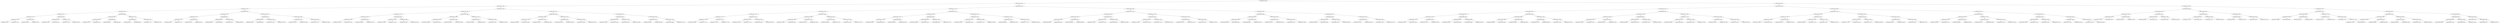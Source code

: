 digraph G{
662778870 [label="Node{data=[5618, 5618]}"]
662778870 -> 517176913
517176913 [label="Node{data=[2168, 2168]}"]
517176913 -> 2082858204
2082858204 [label="Node{data=[1390, 1390]}"]
2082858204 -> 1280681029
1280681029 [label="Node{data=[874, 874]}"]
1280681029 -> 1650794682
1650794682 [label="Node{data=[799, 799]}"]
1650794682 -> 1740761937
1740761937 [label="Node{data=[791, 791]}"]
1740761937 -> 881975409
881975409 [label="Node{data=[787, 787]}"]
881975409 -> 1434918186
1434918186 [label="Node{data=[475, 475]}"]
1434918186 -> 506234832
506234832 [label="Node{data=[474, 474]}"]
1434918186 -> 1994353703
1994353703 [label="Node{data=[781, 781]}"]
881975409 -> 1308002533
1308002533 [label="Node{data=[789, 789]}"]
1308002533 -> 552968764
552968764 [label="Node{data=[788, 788]}"]
1308002533 -> 1511896053
1511896053 [label="Node{data=[790, 790]}"]
1740761937 -> 1471038149
1471038149 [label="Node{data=[795, 795]}"]
1471038149 -> 786844021
786844021 [label="Node{data=[793, 793]}"]
786844021 -> 596634327
596634327 [label="Node{data=[792, 792]}"]
786844021 -> 339371848
339371848 [label="Node{data=[794, 794]}"]
1471038149 -> 824682336
824682336 [label="Node{data=[797, 797]}"]
824682336 -> 764866000
764866000 [label="Node{data=[796, 796]}"]
824682336 -> 1905484775
1905484775 [label="Node{data=[798, 798]}"]
1650794682 -> 919886522
919886522 [label="Node{data=[866, 866]}"]
919886522 -> 985986983
985986983 [label="Node{data=[862, 862]}"]
985986983 -> 547779906
547779906 [label="Node{data=[860, 860]}"]
547779906 -> 1245751018
1245751018 [label="Node{data=[837, 837]}"]
547779906 -> 1582638226
1582638226 [label="Node{data=[861, 861]}"]
985986983 -> 1135712560
1135712560 [label="Node{data=[864, 864]}"]
1135712560 -> 1353640033
1353640033 [label="Node{data=[863, 863]}"]
1135712560 -> 529953640
529953640 [label="Node{data=[865, 865]}"]
919886522 -> 1745921468
1745921468 [label="Node{data=[870, 870]}"]
1745921468 -> 656918935
656918935 [label="Node{data=[868, 868]}"]
656918935 -> 7192818
7192818 [label="Node{data=[867, 867]}"]
656918935 -> 743239332
743239332 [label="Node{data=[869, 869]}"]
1745921468 -> 1100776404
1100776404 [label="Node{data=[872, 872]}"]
1100776404 -> 1492029697
1492029697 [label="Node{data=[871, 871]}"]
1100776404 -> 912957630
912957630 [label="Node{data=[873, 873]}"]
1280681029 -> 2107130137
2107130137 [label="Node{data=[890, 890]}"]
2107130137 -> 1488973661
1488973661 [label="Node{data=[882, 882]}"]
1488973661 -> 1962216402
1962216402 [label="Node{data=[878, 878]}"]
1962216402 -> 393816738
393816738 [label="Node{data=[876, 876]}"]
393816738 -> 676737501
676737501 [label="Node{data=[875, 875]}"]
393816738 -> 263513741
263513741 [label="Node{data=[877, 877]}"]
1962216402 -> 1396950834
1396950834 [label="Node{data=[880, 880]}"]
1396950834 -> 229755842
229755842 [label="Node{data=[879, 879]}"]
1396950834 -> 342936432
342936432 [label="Node{data=[881, 881]}"]
1488973661 -> 1020839933
1020839933 [label="Node{data=[886, 886]}"]
1020839933 -> 1903160579
1903160579 [label="Node{data=[884, 884]}"]
1903160579 -> 1912850231
1912850231 [label="Node{data=[883, 883]}"]
1903160579 -> 1622845772
1622845772 [label="Node{data=[885, 885]}"]
1020839933 -> 447184265
447184265 [label="Node{data=[888, 888]}"]
447184265 -> 338594859
338594859 [label="Node{data=[887, 887]}"]
447184265 -> 2021186534
2021186534 [label="Node{data=[889, 889]}"]
2107130137 -> 1304296812
1304296812 [label="Node{data=[1382, 1382]}"]
1304296812 -> 1826069095
1826069095 [label="Node{data=[894, 894]}"]
1826069095 -> 209198082
209198082 [label="Node{data=[892, 892]}"]
209198082 -> 853627264
853627264 [label="Node{data=[891, 891]}"]
209198082 -> 278240301
278240301 [label="Node{data=[893, 893]}"]
1826069095 -> 1086404858
1086404858 [label="Node{data=[1380, 1380]}"]
1086404858 -> 211133676
211133676 [label="Node{data=[1379, 1379]}"]
1086404858 -> 885033391
885033391 [label="Node{data=[1381, 1381]}"]
1304296812 -> 134750190
134750190 [label="Node{data=[1386, 1386]}"]
134750190 -> 1095233789
1095233789 [label="Node{data=[1384, 1384]}"]
1095233789 -> 1624542973
1624542973 [label="Node{data=[1383, 1383]}"]
1095233789 -> 1357512377
1357512377 [label="Node{data=[1385, 1385]}"]
134750190 -> 408321061
408321061 [label="Node{data=[1388, 1388]}"]
408321061 -> 1726527434
1726527434 [label="Node{data=[1387, 1387]}"]
408321061 -> 579825292
579825292 [label="Node{data=[1389, 1389]}"]
2082858204 -> 1024213074
1024213074 [label="Node{data=[2025, 2025]}"]
1024213074 -> 378582146
378582146 [label="Node{data=[1988, 1988]}"]
378582146 -> 895817597
895817597 [label="Node{data=[1430, 1430]}"]
895817597 -> 1825039443
1825039443 [label="Node{data=[1394, 1394]}"]
1825039443 -> 857093961
857093961 [label="Node{data=[1392, 1392]}"]
857093961 -> 540127501
540127501 [label="Node{data=[1391, 1391]}"]
857093961 -> 1039303817
1039303817 [label="Node{data=[1393, 1393]}"]
1825039443 -> 1849952792
1849952792 [label="Node{data=[1396, 1396]}"]
1849952792 -> 1827325158
1827325158 [label="Node{data=[1395, 1395]}"]
1849952792 -> 1098824111
1098824111 [label="Node{data=[1397, 1397]}"]
895817597 -> 1753332677
1753332677 [label="Node{data=[1984, 1984]}"]
1753332677 -> 643528711
643528711 [label="Node{data=[1440, 1440]}"]
643528711 -> 472663518
472663518 [label="Node{data=[1439, 1439]}"]
643528711 -> 682304565
682304565 [label="Node{data=[1472, 1472]}"]
1753332677 -> 1293024630
1293024630 [label="Node{data=[1986, 1986]}"]
1293024630 -> 813117331
813117331 [label="Node{data=[1985, 1985]}"]
1293024630 -> 1317768950
1317768950 [label="Node{data=[1987, 1987]}"]
378582146 -> 1072726430
1072726430 [label="Node{data=[1996, 1996]}"]
1072726430 -> 2110267739
2110267739 [label="Node{data=[1992, 1992]}"]
2110267739 -> 1959432902
1959432902 [label="Node{data=[1990, 1990]}"]
1959432902 -> 1713659543
1713659543 [label="Node{data=[1989, 1989]}"]
1959432902 -> 1575215036
1575215036 [label="Node{data=[1991, 1991]}"]
2110267739 -> 1629351842
1629351842 [label="Node{data=[1994, 1994]}"]
1629351842 -> 1096883685
1096883685 [label="Node{data=[1993, 1993]}"]
1629351842 -> 99951544
99951544 [label="Node{data=[1995, 1995]}"]
1072726430 -> 1185415813
1185415813 [label="Node{data=[2021, 2021]}"]
1185415813 -> 1212585229
1212585229 [label="Node{data=[1998, 1998]}"]
1212585229 -> 25245653
25245653 [label="Node{data=[1997, 1997]}"]
1212585229 -> 767896766
767896766 [label="Node{data=[2020, 2020]}"]
1185415813 -> 729792425
729792425 [label="Node{data=[2023, 2023]}"]
729792425 -> 1466804534
1466804534 [label="Node{data=[2022, 2022]}"]
729792425 -> 1608127377
1608127377 [label="Node{data=[2024, 2024]}"]
1024213074 -> 1535009800
1535009800 [label="Node{data=[2041, 2041]}"]
1535009800 -> 220863033
220863033 [label="Node{data=[2033, 2033]}"]
220863033 -> 934557363
934557363 [label="Node{data=[2029, 2029]}"]
934557363 -> 947776847
947776847 [label="Node{data=[2027, 2027]}"]
947776847 -> 277577836
277577836 [label="Node{data=[2026, 2026]}"]
947776847 -> 1303227286
1303227286 [label="Node{data=[2028, 2028]}"]
934557363 -> 1530535230
1530535230 [label="Node{data=[2031, 2031]}"]
1530535230 -> 209360003
209360003 [label="Node{data=[2030, 2030]}"]
1530535230 -> 1086258560
1086258560 [label="Node{data=[2032, 2032]}"]
220863033 -> 1626283802
1626283802 [label="Node{data=[2037, 2037]}"]
1626283802 -> 1807171028
1807171028 [label="Node{data=[2035, 2035]}"]
1807171028 -> 867263149
867263149 [label="Node{data=[2034, 2034]}"]
1807171028 -> 72670118
72670118 [label="Node{data=[2036, 2036]}"]
1626283802 -> 484115449
484115449 [label="Node{data=[2039, 2039]}"]
484115449 -> 1313920043
1313920043 [label="Node{data=[2038, 2038]}"]
484115449 -> 1993110342
1993110342 [label="Node{data=[2040, 2040]}"]
1535009800 -> 1424433106
1424433106 [label="Node{data=[2049, 2049]}"]
1424433106 -> 275188348
275188348 [label="Node{data=[2045, 2045]}"]
275188348 -> 1482581463
1482581463 [label="Node{data=[2043, 2043]}"]
1482581463 -> 1293777881
1293777881 [label="Node{data=[2042, 2042]}"]
1482581463 -> 568910887
568910887 [label="Node{data=[2044, 2044]}"]
275188348 -> 158609036
158609036 [label="Node{data=[2047, 2047]}"]
158609036 -> 581927592
581927592 [label="Node{data=[2046, 2046]}"]
158609036 -> 80406167
80406167 [label="Node{data=[2048, 2048]}"]
1424433106 -> 1659237365
1659237365 [label="Node{data=[2089, 2089]}"]
1659237365 -> 1246601579
1246601579 [label="Node{data=[2051, 2051]}"]
1246601579 -> 338284616
338284616 [label="Node{data=[2050, 2050]}"]
1246601579 -> 1199858180
1199858180 [label="Node{data=[2060, 2060]}"]
1659237365 -> 171137882
171137882 [label="Node{data=[2123, 2123]}"]
171137882 -> 760407438
760407438 [label="Node{data=[2096, 2096]}"]
171137882 -> 1998838780
1998838780 [label="Node{data=[2167, 2167]}"]
517176913 -> 324211550
324211550 [label="Node{data=[3421, 3421]}"]
324211550 -> 53113829
53113829 [label="Node{data=[2797, 2797]}"]
53113829 -> 971933851
971933851 [label="Node{data=[2336, 2336]}"]
971933851 -> 1358645345
1358645345 [label="Node{data=[2176, 2176]}"]
1358645345 -> 1538881731
1538881731 [label="Node{data=[2172, 2172]}"]
1538881731 -> 199007498
199007498 [label="Node{data=[2170, 2170]}"]
199007498 -> 1178302138
1178302138 [label="Node{data=[2169, 2169]}"]
199007498 -> 1284085340
1284085340 [label="Node{data=[2171, 2171]}"]
1538881731 -> 1550225518
1550225518 [label="Node{data=[2174, 2174]}"]
1550225518 -> 859660837
859660837 [label="Node{data=[2173, 2173]}"]
1550225518 -> 783174750
783174750 [label="Node{data=[2175, 2175]}"]
1358645345 -> 773129377
773129377 [label="Node{data=[2312, 2312]}"]
773129377 -> 1184371949
1184371949 [label="Node{data=[2247, 2247]}"]
1184371949 -> 510421585
510421585 [label="Node{data=[2212, 2212]}"]
1184371949 -> 1123817854
1123817854 [label="Node{data=[2274, 2274]}"]
773129377 -> 1154100620
1154100620 [label="Node{data=[2334, 2334]}"]
1154100620 -> 1123247748
1123247748 [label="Node{data=[2333, 2333]}"]
1154100620 -> 1068544617
1068544617 [label="Node{data=[2335, 2335]}"]
971933851 -> 488991496
488991496 [label="Node{data=[2344, 2344]}"]
488991496 -> 144085869
144085869 [label="Node{data=[2340, 2340]}"]
144085869 -> 1367868349
1367868349 [label="Node{data=[2338, 2338]}"]
1367868349 -> 1796329503
1796329503 [label="Node{data=[2337, 2337]}"]
1367868349 -> 1574607710
1574607710 [label="Node{data=[2339, 2339]}"]
144085869 -> 1642817139
1642817139 [label="Node{data=[2342, 2342]}"]
1642817139 -> 1886327832
1886327832 [label="Node{data=[2341, 2341]}"]
1642817139 -> 362521378
362521378 [label="Node{data=[2343, 2343]}"]
488991496 -> 470993572
470993572 [label="Node{data=[2348, 2348]}"]
470993572 -> 653328299
653328299 [label="Node{data=[2346, 2346]}"]
653328299 -> 775418041
775418041 [label="Node{data=[2345, 2345]}"]
653328299 -> 1719522542
1719522542 [label="Node{data=[2347, 2347]}"]
470993572 -> 1815115119
1815115119 [label="Node{data=[2753, 2753]}"]
1815115119 -> 1293734629
1293734629 [label="Node{data=[2740, 2740]}"]
1815115119 -> 1556042183
1556042183 [label="Node{data=[2779, 2779]}"]
53113829 -> 1424827418
1424827418 [label="Node{data=[2972, 2972]}"]
1424827418 -> 999925989
999925989 [label="Node{data=[2948, 2948]}"]
999925989 -> 280616585
280616585 [label="Node{data=[2872, 2872]}"]
280616585 -> 909022256
909022256 [label="Node{data=[2827, 2827]}"]
909022256 -> 190753563
190753563 [label="Node{data=[2800, 2800]}"]
909022256 -> 2104943637
2104943637 [label="Node{data=[2869, 2869]}"]
280616585 -> 593834148
593834148 [label="Node{data=[2889, 2889]}"]
593834148 -> 1638445036
1638445036 [label="Node{data=[2888, 2888]}"]
593834148 -> 533780145
533780145 [label="Node{data=[2916, 2916]}"]
999925989 -> 1431097106
1431097106 [label="Node{data=[2968, 2968]}"]
1431097106 -> 1604723983
1604723983 [label="Node{data=[2966, 2966]}"]
1604723983 -> 2069178072
2069178072 [label="Node{data=[2965, 2965]}"]
1604723983 -> 1655243357
1655243357 [label="Node{data=[2967, 2967]}"]
1431097106 -> 1361995077
1361995077 [label="Node{data=[2970, 2970]}"]
1361995077 -> 1062120498
1062120498 [label="Node{data=[2969, 2969]}"]
1361995077 -> 1837051621
1837051621 [label="Node{data=[2971, 2971]}"]
1424827418 -> 1206809341
1206809341 [label="Node{data=[3037, 3037]}"]
1206809341 -> 1699230472
1699230472 [label="Node{data=[2976, 2976]}"]
1699230472 -> 791493807
791493807 [label="Node{data=[2974, 2974]}"]
791493807 -> 1001465769
1001465769 [label="Node{data=[2973, 2973]}"]
791493807 -> 268223416
268223416 [label="Node{data=[2975, 2975]}"]
1699230472 -> 730358076
730358076 [label="Node{data=[3035, 3035]}"]
730358076 -> 1837562022
1837562022 [label="Node{data=[2977, 2977]}"]
730358076 -> 1605899984
1605899984 [label="Node{data=[3036, 3036]}"]
1206809341 -> 917565340
917565340 [label="Node{data=[3119, 3119]}"]
917565340 -> 1591339511
1591339511 [label="Node{data=[3039, 3039]}"]
1591339511 -> 79722818
79722818 [label="Node{data=[3038, 3038]}"]
1591339511 -> 466743708
466743708 [label="Node{data=[3040, 3040]}"]
917565340 -> 715923829
715923829 [label="Node{data=[3182, 3182]}"]
715923829 -> 992732038
992732038 [label="Node{data=[3172, 3172]}"]
715923829 -> 1017546696
1017546696 [label="Node{data=[3404, 3404]}"]
324211550 -> 686808273
686808273 [label="Node{data=[4938, 4938]}"]
686808273 -> 1661200176
1661200176 [label="Node{data=[4146, 4146]}"]
1661200176 -> 122691333
122691333 [label="Node{data=[3569, 3569]}"]
122691333 -> 255873248
255873248 [label="Node{data=[3565, 3565]}"]
255873248 -> 1503595661
1503595661 [label="Node{data=[3563, 3563]}"]
1503595661 -> 626608873
626608873 [label="Node{data=[3562, 3562]}"]
1503595661 -> 586600816
586600816 [label="Node{data=[3564, 3564]}"]
255873248 -> 792478366
792478366 [label="Node{data=[3567, 3567]}"]
792478366 -> 250009744
250009744 [label="Node{data=[3566, 3566]}"]
792478366 -> 1627903399
1627903399 [label="Node{data=[3568, 3568]}"]
122691333 -> 1978590630
1978590630 [label="Node{data=[3667, 3667]}"]
1978590630 -> 940273975
940273975 [label="Node{data=[3571, 3571]}"]
940273975 -> 1121534
1121534 [label="Node{data=[3570, 3570]}"]
940273975 -> 1600408502
1600408502 [label="Node{data=[3572, 3572]}"]
1978590630 -> 1571116585
1571116585 [label="Node{data=[3845, 3845]}"]
1571116585 -> 1053038179
1053038179 [label="Node{data=[3668, 3668]}"]
1571116585 -> 909777833
909777833 [label="Node{data=[4055, 4055]}"]
1661200176 -> 1266601763
1266601763 [label="Node{data=[4154, 4154]}"]
1266601763 -> 1008589947
1008589947 [label="Node{data=[4150, 4150]}"]
1008589947 -> 586461845
586461845 [label="Node{data=[4148, 4148]}"]
586461845 -> 1148518961
1148518961 [label="Node{data=[4147, 4147]}"]
586461845 -> 2035276363
2035276363 [label="Node{data=[4149, 4149]}"]
1008589947 -> 736309021
736309021 [label="Node{data=[4152, 4152]}"]
736309021 -> 738480366
738480366 [label="Node{data=[4151, 4151]}"]
736309021 -> 1082960853
1082960853 [label="Node{data=[4153, 4153]}"]
1266601763 -> 1192672269
1192672269 [label="Node{data=[4200, 4200]}"]
1192672269 -> 1975511093
1975511093 [label="Node{data=[4156, 4156]}"]
1975511093 -> 2075280716
2075280716 [label="Node{data=[4155, 4155]}"]
1975511093 -> 1581616108
1581616108 [label="Node{data=[4157, 4157]}"]
1192672269 -> 742503165
742503165 [label="Node{data=[4493, 4493]}"]
742503165 -> 641009920
641009920 [label="Node{data=[4220, 4220]}"]
742503165 -> 1338286255
1338286255 [label="Node{data=[4547, 4547]}"]
686808273 -> 1026312272
1026312272 [label="Node{data=[5503, 5503]}"]
1026312272 -> 484164434
484164434 [label="Node{data=[5430, 5430]}"]
484164434 -> 313046208
313046208 [label="Node{data=[5028, 5028]}"]
313046208 -> 2021896162
2021896162 [label="Node{data=[4966, 4966]}"]
2021896162 -> 665982570
665982570 [label="Node{data=[4958, 4958]}"]
2021896162 -> 1706135709
1706135709 [label="Node{data=[4983, 4983]}"]
313046208 -> 854074975
854074975 [label="Node{data=[5428, 5428]}"]
854074975 -> 1475437407
1475437407 [label="Node{data=[5398, 5398]}"]
854074975 -> 1623670413
1623670413 [label="Node{data=[5429, 5429]}"]
484164434 -> 152792944
152792944 [label="Node{data=[5464, 5464]}"]
152792944 -> 2058513106
2058513106 [label="Node{data=[5432, 5432]}"]
2058513106 -> 637867328
637867328 [label="Node{data=[5431, 5431]}"]
2058513106 -> 2146399323
2146399323 [label="Node{data=[5459, 5459]}"]
152792944 -> 761127993
761127993 [label="Node{data=[5501, 5501]}"]
761127993 -> 1146159034
1146159034 [label="Node{data=[5500, 5500]}"]
761127993 -> 1257332069
1257332069 [label="Node{data=[5502, 5502]}"]
1026312272 -> 1312335308
1312335308 [label="Node{data=[5610, 5610]}"]
1312335308 -> 210172958
210172958 [label="Node{data=[5606, 5606]}"]
210172958 -> 1332244251
1332244251 [label="Node{data=[5505, 5505]}"]
1332244251 -> 254941670
254941670 [label="Node{data=[5504, 5504]}"]
1332244251 -> 78633737
78633737 [label="Node{data=[5583, 5583]}"]
210172958 -> 1064481166
1064481166 [label="Node{data=[5608, 5608]}"]
1064481166 -> 871236044
871236044 [label="Node{data=[5607, 5607]}"]
1064481166 -> 739038078
739038078 [label="Node{data=[5609, 5609]}"]
1312335308 -> 1442919013
1442919013 [label="Node{data=[5614, 5614]}"]
1442919013 -> 2094335978
2094335978 [label="Node{data=[5612, 5612]}"]
2094335978 -> 1064733149
1064733149 [label="Node{data=[5611, 5611]}"]
2094335978 -> 1974155886
1974155886 [label="Node{data=[5613, 5613]}"]
1442919013 -> 711376036
711376036 [label="Node{data=[5616, 5616]}"]
711376036 -> 2119697493
2119697493 [label="Node{data=[5615, 5615]}"]
711376036 -> 1978352162
1978352162 [label="Node{data=[5617, 5617]}"]
662778870 -> 1505722043
1505722043 [label="Node{data=[9230, 9230]}"]
1505722043 -> 1176726196
1176726196 [label="Node{data=[7600, 7600]}"]
1176726196 -> 2020062345
2020062345 [label="Node{data=[6104, 6104]}"]
2020062345 -> 1471288309
1471288309 [label="Node{data=[5888, 5888]}"]
1471288309 -> 1968895262
1968895262 [label="Node{data=[5880, 5880]}"]
1968895262 -> 678516683
678516683 [label="Node{data=[5876, 5876]}"]
678516683 -> 1844936112
1844936112 [label="Node{data=[5647, 5647]}"]
1844936112 -> 706606656
706606656 [label="Node{data=[5619, 5619]}"]
1844936112 -> 147653656
147653656 [label="Node{data=[5875, 5875]}"]
678516683 -> 706790853
706790853 [label="Node{data=[5878, 5878]}"]
706790853 -> 2087462860
2087462860 [label="Node{data=[5877, 5877]}"]
706790853 -> 956723703
956723703 [label="Node{data=[5879, 5879]}"]
1968895262 -> 1502301963
1502301963 [label="Node{data=[5884, 5884]}"]
1502301963 -> 1974056722
1974056722 [label="Node{data=[5882, 5882]}"]
1974056722 -> 1759951916
1759951916 [label="Node{data=[5881, 5881]}"]
1974056722 -> 1659232526
1659232526 [label="Node{data=[5883, 5883]}"]
1502301963 -> 1637157198
1637157198 [label="Node{data=[5886, 5886]}"]
1637157198 -> 1497113417
1497113417 [label="Node{data=[5885, 5885]}"]
1637157198 -> 82244510
82244510 [label="Node{data=[5887, 5887]}"]
1471288309 -> 1229365149
1229365149 [label="Node{data=[5954, 5954]}"]
1229365149 -> 13639810
13639810 [label="Node{data=[5892, 5892]}"]
13639810 -> 944668090
944668090 [label="Node{data=[5890, 5890]}"]
944668090 -> 193397550
193397550 [label="Node{data=[5889, 5889]}"]
944668090 -> 1992351668
1992351668 [label="Node{data=[5891, 5891]}"]
13639810 -> 1997878750
1997878750 [label="Node{data=[5894, 5894]}"]
1997878750 -> 1023227179
1023227179 [label="Node{data=[5893, 5893]}"]
1997878750 -> 265347049
265347049 [label="Node{data=[5923, 5923]}"]
1229365149 -> 2141031640
2141031640 [label="Node{data=[6100, 6100]}"]
2141031640 -> 569961776
569961776 [label="Node{data=[6098, 6098]}"]
569961776 -> 1954140233
1954140233 [label="Node{data=[6097, 6097]}"]
569961776 -> 2103408312
2103408312 [label="Node{data=[6099, 6099]}"]
2141031640 -> 1857543815
1857543815 [label="Node{data=[6102, 6102]}"]
1857543815 -> 146816780
146816780 [label="Node{data=[6101, 6101]}"]
1857543815 -> 838950341
838950341 [label="Node{data=[6103, 6103]}"]
2020062345 -> 887949195
887949195 [label="Node{data=[6260, 6260]}"]
887949195 -> 1694409847
1694409847 [label="Node{data=[6252, 6252]}"]
1694409847 -> 1842335675
1842335675 [label="Node{data=[6108, 6108]}"]
1842335675 -> 1427658930
1427658930 [label="Node{data=[6106, 6106]}"]
1427658930 -> 160816325
160816325 [label="Node{data=[6105, 6105]}"]
1427658930 -> 416881820
416881820 [label="Node{data=[6107, 6107]}"]
1842335675 -> 192457259
192457259 [label="Node{data=[6241, 6241]}"]
192457259 -> 473083454
473083454 [label="Node{data=[6109, 6109]}"]
192457259 -> 1004939913
1004939913 [label="Node{data=[6251, 6251]}"]
1694409847 -> 1804336277
1804336277 [label="Node{data=[6256, 6256]}"]
1804336277 -> 636238397
636238397 [label="Node{data=[6254, 6254]}"]
636238397 -> 740701152
740701152 [label="Node{data=[6253, 6253]}"]
636238397 -> 639559311
639559311 [label="Node{data=[6255, 6255]}"]
1804336277 -> 314952077
314952077 [label="Node{data=[6258, 6258]}"]
314952077 -> 1446782010
1446782010 [label="Node{data=[6257, 6257]}"]
314952077 -> 1268298798
1268298798 [label="Node{data=[6259, 6259]}"]
887949195 -> 451090764
451090764 [label="Node{data=[7592, 7592]}"]
451090764 -> 643179068
643179068 [label="Node{data=[7511, 7511]}"]
643179068 -> 293396280
293396280 [label="Node{data=[6262, 6262]}"]
293396280 -> 525021437
525021437 [label="Node{data=[6261, 6261]}"]
293396280 -> 501248801
501248801 [label="Node{data=[6263, 6263]}"]
643179068 -> 179369315
179369315 [label="Node{data=[7590, 7590]}"]
179369315 -> 2101505554
2101505554 [label="Node{data=[7589, 7589]}"]
179369315 -> 994604447
994604447 [label="Node{data=[7591, 7591]}"]
451090764 -> 623861932
623861932 [label="Node{data=[7596, 7596]}"]
623861932 -> 683246215
683246215 [label="Node{data=[7594, 7594]}"]
683246215 -> 1189432188
1189432188 [label="Node{data=[7593, 7593]}"]
683246215 -> 1056516786
1056516786 [label="Node{data=[7595, 7595]}"]
623861932 -> 1611470785
1611470785 [label="Node{data=[7598, 7598]}"]
1611470785 -> 71568637
71568637 [label="Node{data=[7597, 7597]}"]
1611470785 -> 1754663330
1754663330 [label="Node{data=[7599, 7599]}"]
1176726196 -> 525140664
525140664 [label="Node{data=[9198, 9198]}"]
525140664 -> 402046351
402046351 [label="Node{data=[7616, 7616]}"]
402046351 -> 863070312
863070312 [label="Node{data=[7608, 7608]}"]
863070312 -> 1811066045
1811066045 [label="Node{data=[7604, 7604]}"]
1811066045 -> 475872185
475872185 [label="Node{data=[7602, 7602]}"]
475872185 -> 1046869880
1046869880 [label="Node{data=[7601, 7601]}"]
475872185 -> 116390644
116390644 [label="Node{data=[7603, 7603]}"]
1811066045 -> 2022058448
2022058448 [label="Node{data=[7606, 7606]}"]
2022058448 -> 225658250
225658250 [label="Node{data=[7605, 7605]}"]
2022058448 -> 473742699
473742699 [label="Node{data=[7607, 7607]}"]
863070312 -> 1702747202
1702747202 [label="Node{data=[7612, 7612]}"]
1702747202 -> 746369428
746369428 [label="Node{data=[7610, 7610]}"]
746369428 -> 993324676
993324676 [label="Node{data=[7609, 7609]}"]
746369428 -> 1109052268
1109052268 [label="Node{data=[7611, 7611]}"]
1702747202 -> 1225691297
1225691297 [label="Node{data=[7614, 7614]}"]
1225691297 -> 12019717
12019717 [label="Node{data=[7613, 7613]}"]
1225691297 -> 485226073
485226073 [label="Node{data=[7615, 7615]}"]
402046351 -> 138284803
138284803 [label="Node{data=[9190, 9190]}"]
138284803 -> 889724221
889724221 [label="Node{data=[7620, 7620]}"]
889724221 -> 247774425
247774425 [label="Node{data=[7618, 7618]}"]
247774425 -> 1298057830
1298057830 [label="Node{data=[7617, 7617]}"]
247774425 -> 903910105
903910105 [label="Node{data=[7619, 7619]}"]
889724221 -> 1089769645
1089769645 [label="Node{data=[7622, 7622]}"]
1089769645 -> 1803406878
1803406878 [label="Node{data=[7621, 7621]}"]
1089769645 -> 1355490541
1355490541 [label="Node{data=[9189, 9189]}"]
138284803 -> 1628177015
1628177015 [label="Node{data=[9194, 9194]}"]
1628177015 -> 93951747
93951747 [label="Node{data=[9192, 9192]}"]
93951747 -> 9544848
9544848 [label="Node{data=[9191, 9191]}"]
93951747 -> 158598179
158598179 [label="Node{data=[9193, 9193]}"]
1628177015 -> 149594304
149594304 [label="Node{data=[9196, 9196]}"]
149594304 -> 1090658129
1090658129 [label="Node{data=[9195, 9195]}"]
149594304 -> 1278904005
1278904005 [label="Node{data=[9197, 9197]}"]
525140664 -> 1707529853
1707529853 [label="Node{data=[9214, 9214]}"]
1707529853 -> 955750053
955750053 [label="Node{data=[9206, 9206]}"]
955750053 -> 1767829117
1767829117 [label="Node{data=[9202, 9202]}"]
1767829117 -> 1900695869
1900695869 [label="Node{data=[9200, 9200]}"]
1900695869 -> 577504343
577504343 [label="Node{data=[9199, 9199]}"]
1900695869 -> 640347137
640347137 [label="Node{data=[9201, 9201]}"]
1767829117 -> 941216703
941216703 [label="Node{data=[9204, 9204]}"]
941216703 -> 460963384
460963384 [label="Node{data=[9203, 9203]}"]
941216703 -> 1509248956
1509248956 [label="Node{data=[9205, 9205]}"]
955750053 -> 676264551
676264551 [label="Node{data=[9210, 9210]}"]
676264551 -> 1589399802
1589399802 [label="Node{data=[9208, 9208]}"]
1589399802 -> 149073259
149073259 [label="Node{data=[9207, 9207]}"]
1589399802 -> 2065275748
2065275748 [label="Node{data=[9209, 9209]}"]
676264551 -> 618388386
618388386 [label="Node{data=[9212, 9212]}"]
618388386 -> 408712259
408712259 [label="Node{data=[9211, 9211]}"]
618388386 -> 88607702
88607702 [label="Node{data=[9213, 9213]}"]
1707529853 -> 851272352
851272352 [label="Node{data=[9222, 9222]}"]
851272352 -> 1220655518
1220655518 [label="Node{data=[9218, 9218]}"]
1220655518 -> 868496041
868496041 [label="Node{data=[9216, 9216]}"]
868496041 -> 1981258172
1981258172 [label="Node{data=[9215, 9215]}"]
868496041 -> 803622332
803622332 [label="Node{data=[9217, 9217]}"]
1220655518 -> 1781406871
1781406871 [label="Node{data=[9220, 9220]}"]
1781406871 -> 2020424193
2020424193 [label="Node{data=[9219, 9219]}"]
1781406871 -> 855480009
855480009 [label="Node{data=[9221, 9221]}"]
851272352 -> 803976839
803976839 [label="Node{data=[9226, 9226]}"]
803976839 -> 893111625
893111625 [label="Node{data=[9224, 9224]}"]
893111625 -> 613897437
613897437 [label="Node{data=[9223, 9223]}"]
893111625 -> 2047006040
2047006040 [label="Node{data=[9225, 9225]}"]
803976839 -> 145689361
145689361 [label="Node{data=[9228, 9228]}"]
145689361 -> 1670762184
1670762184 [label="Node{data=[9227, 9227]}"]
145689361 -> 2109366235
2109366235 [label="Node{data=[9229, 9229]}"]
1505722043 -> 293535009
293535009 [label="Node{data=[9262, 9262]}"]
293535009 -> 1635359644
1635359644 [label="Node{data=[9246, 9246]}"]
1635359644 -> 752351989
752351989 [label="Node{data=[9238, 9238]}"]
752351989 -> 62667827
62667827 [label="Node{data=[9234, 9234]}"]
62667827 -> 1699569296
1699569296 [label="Node{data=[9232, 9232]}"]
1699569296 -> 1212517598
1212517598 [label="Node{data=[9231, 9231]}"]
1699569296 -> 1540802417
1540802417 [label="Node{data=[9233, 9233]}"]
62667827 -> 963196316
963196316 [label="Node{data=[9236, 9236]}"]
963196316 -> 920602111
920602111 [label="Node{data=[9235, 9235]}"]
963196316 -> 1377307782
1377307782 [label="Node{data=[9237, 9237]}"]
752351989 -> 1058579707
1058579707 [label="Node{data=[9242, 9242]}"]
1058579707 -> 1328390993
1328390993 [label="Node{data=[9240, 9240]}"]
1328390993 -> 59893750
59893750 [label="Node{data=[9239, 9239]}"]
1328390993 -> 293578558
293578558 [label="Node{data=[9241, 9241]}"]
1058579707 -> 1799026326
1799026326 [label="Node{data=[9244, 9244]}"]
1799026326 -> 1227880331
1227880331 [label="Node{data=[9243, 9243]}"]
1799026326 -> 1158485775
1158485775 [label="Node{data=[9245, 9245]}"]
1635359644 -> 690425543
690425543 [label="Node{data=[9254, 9254]}"]
690425543 -> 362136371
362136371 [label="Node{data=[9250, 9250]}"]
362136371 -> 598801829
598801829 [label="Node{data=[9248, 9248]}"]
598801829 -> 237515699
237515699 [label="Node{data=[9247, 9247]}"]
598801829 -> 526927239
526927239 [label="Node{data=[9249, 9249]}"]
362136371 -> 610238722
610238722 [label="Node{data=[9252, 9252]}"]
610238722 -> 2493945
2493945 [label="Node{data=[9251, 9251]}"]
610238722 -> 1331434469
1331434469 [label="Node{data=[9253, 9253]}"]
690425543 -> 314913780
314913780 [label="Node{data=[9258, 9258]}"]
314913780 -> 1246426943
1246426943 [label="Node{data=[9256, 9256]}"]
1246426943 -> 2050187850
2050187850 [label="Node{data=[9255, 9255]}"]
1246426943 -> 1440712146
1440712146 [label="Node{data=[9257, 9257]}"]
314913780 -> 1857967630
1857967630 [label="Node{data=[9260, 9260]}"]
1857967630 -> 1943058409
1943058409 [label="Node{data=[9259, 9259]}"]
1857967630 -> 311470827
311470827 [label="Node{data=[9261, 9261]}"]
293535009 -> 994593918
994593918 [label="Node{data=[9278, 9278]}"]
994593918 -> 660235071
660235071 [label="Node{data=[9270, 9270]}"]
660235071 -> 1371797442
1371797442 [label="Node{data=[9266, 9266]}"]
1371797442 -> 1184094435
1184094435 [label="Node{data=[9264, 9264]}"]
1184094435 -> 1069631475
1069631475 [label="Node{data=[9263, 9263]}"]
1184094435 -> 1266063535
1266063535 [label="Node{data=[9265, 9265]}"]
1371797442 -> 96803812
96803812 [label="Node{data=[9268, 9268]}"]
96803812 -> 1565101951
1565101951 [label="Node{data=[9267, 9267]}"]
96803812 -> 1753396730
1753396730 [label="Node{data=[9269, 9269]}"]
660235071 -> 391052197
391052197 [label="Node{data=[9274, 9274]}"]
391052197 -> 981059731
981059731 [label="Node{data=[9272, 9272]}"]
981059731 -> 735746772
735746772 [label="Node{data=[9271, 9271]}"]
981059731 -> 1443551024
1443551024 [label="Node{data=[9273, 9273]}"]
391052197 -> 913935751
913935751 [label="Node{data=[9276, 9276]}"]
913935751 -> 1110501003
1110501003 [label="Node{data=[9275, 9275]}"]
913935751 -> 1036245027
1036245027 [label="Node{data=[9277, 9277]}"]
994593918 -> 1039150076
1039150076 [label="Node{data=[9294, 9294]}"]
1039150076 -> 1193249904
1193249904 [label="Node{data=[9286, 9286]}"]
1193249904 -> 48115366
48115366 [label="Node{data=[9282, 9282]}"]
48115366 -> 562031646
562031646 [label="Node{data=[9280, 9280]}"]
562031646 -> 493657094
493657094 [label="Node{data=[9279, 9279]}"]
562031646 -> 640413655
640413655 [label="Node{data=[9281, 9281]}"]
48115366 -> 1433624234
1433624234 [label="Node{data=[9284, 9284]}"]
1433624234 -> 187844358
187844358 [label="Node{data=[9283, 9283]}"]
1433624234 -> 1925674698
1925674698 [label="Node{data=[9285, 9285]}"]
1193249904 -> 199977490
199977490 [label="Node{data=[9290, 9290]}"]
199977490 -> 1143141323
1143141323 [label="Node{data=[9288, 9288]}"]
1143141323 -> 1563530814
1563530814 [label="Node{data=[9287, 9287]}"]
1143141323 -> 344578676
344578676 [label="Node{data=[9289, 9289]}"]
199977490 -> 1155701005
1155701005 [label="Node{data=[9292, 9292]}"]
1155701005 -> 395155185
395155185 [label="Node{data=[9291, 9291]}"]
1155701005 -> 1180463704
1180463704 [label="Node{data=[9293, 9293]}"]
1039150076 -> 475814557
475814557 [label="Node{data=[9302, 9302]}"]
475814557 -> 1285980906
1285980906 [label="Node{data=[9298, 9298]}"]
1285980906 -> 937934737
937934737 [label="Node{data=[9296, 9296]}"]
937934737 -> 311219591
311219591 [label="Node{data=[9295, 9295]}"]
937934737 -> 1828384249
1828384249 [label="Node{data=[9297, 9297]}"]
1285980906 -> 347312990
347312990 [label="Node{data=[9300, 9300]}"]
347312990 -> 505593198
505593198 [label="Node{data=[9299, 9299]}"]
347312990 -> 1786143680
1786143680 [label="Node{data=[9301, 9301]}"]
475814557 -> 1373163090
1373163090 [label="Node{data=[9304, 9304]}"]
1373163090 -> 1501142612
1501142612 [label="Node{data=[9303, 9303]}"]
1373163090 -> 1379635672
1379635672 [label="Node{data=[9306, 9306]}"]
1379635672 -> 185237564
185237564 [label="Node{data=[9305, 9305]}"]
1379635672 -> 481781073
481781073 [label="Node{data=[9307, 9307]}"]
}